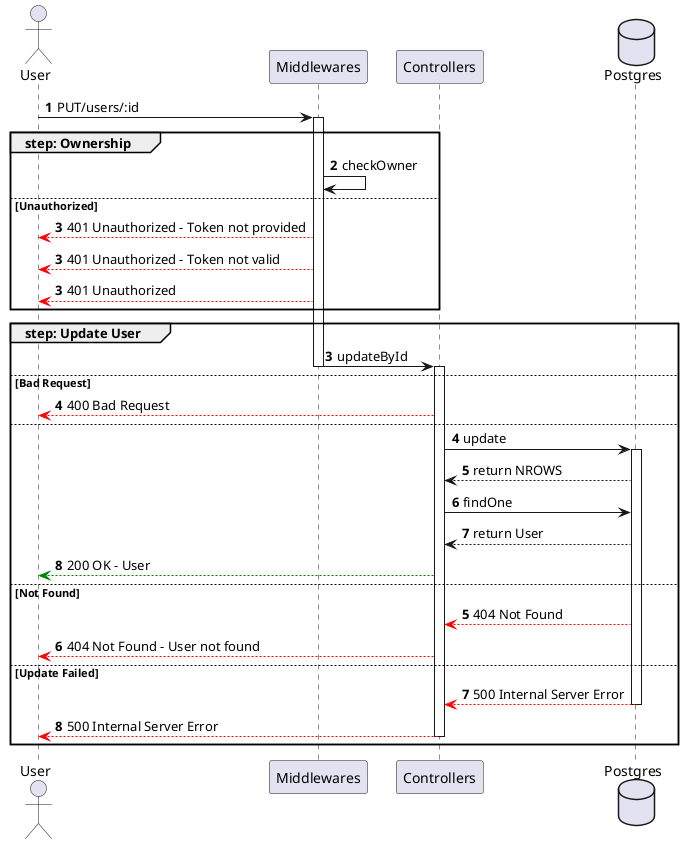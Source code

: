 @startuml updateUser

actor User
participant Middlewares
participant Controllers
database Postgres

autonumber
User -> Middlewares ++: PUT/users/:id
group step: Ownership
    Middlewares -> Middlewares : checkOwner
else Unauthorized
    autonumber 3
    Middlewares --[#red]> User : 401 Unauthorized - Token not provided
    autonumber 3
    Middlewares --[#red]> User : 401 Unauthorized - Token not valid
    autonumber 3
    Middlewares --[#red]> User : 401 Unauthorized
end
group step: Update User
    autonumber 3
    Middlewares -> Controllers --++: updateById
else Bad Request
    Controllers --[#red]> User : 400 Bad Request
else
    autonumber 4
    Controllers -> Postgres ++: update
    Postgres --> Controllers: return NROWS
    Controllers -> Postgres : findOne
    Postgres --> Controllers: return User
    Controllers --[#green]> User : 200 OK - User
else Not Found
    autonumber 5
    Postgres --[#red]> Controllers : 404 Not Found 
    Controllers --[#red]> User : 404 Not Found - User not found
else Update Failed
    autonumber 7
    Postgres --[#red]> Controllers --: 500 Internal Server Error
    Controllers --[#red]> User --: 500 Internal Server Error
end

@enduml